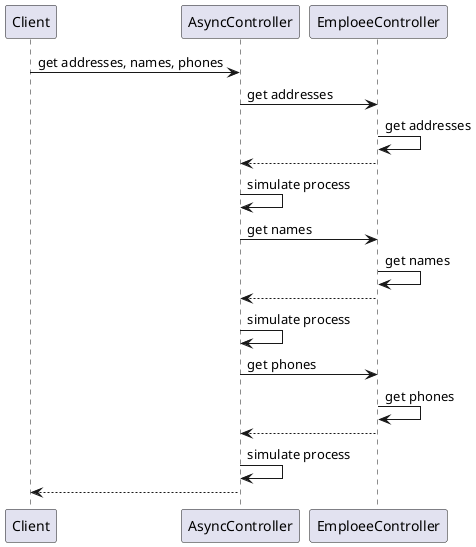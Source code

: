 @startuml
Client -> AsyncController: get addresses, names, phones

AsyncController -> EmploeeController: get addresses
EmploeeController -> EmploeeController: get addresses
AsyncController <-- EmploeeController
AsyncController -> AsyncController: simulate process

AsyncController -> EmploeeController: get names
EmploeeController -> EmploeeController: get names
AsyncController <-- EmploeeController
AsyncController -> AsyncController: simulate process

AsyncController -> EmploeeController: get phones
EmploeeController -> EmploeeController: get phones
AsyncController <-- EmploeeController
AsyncController -> AsyncController: simulate process

Client <-- AsyncController
@enduml